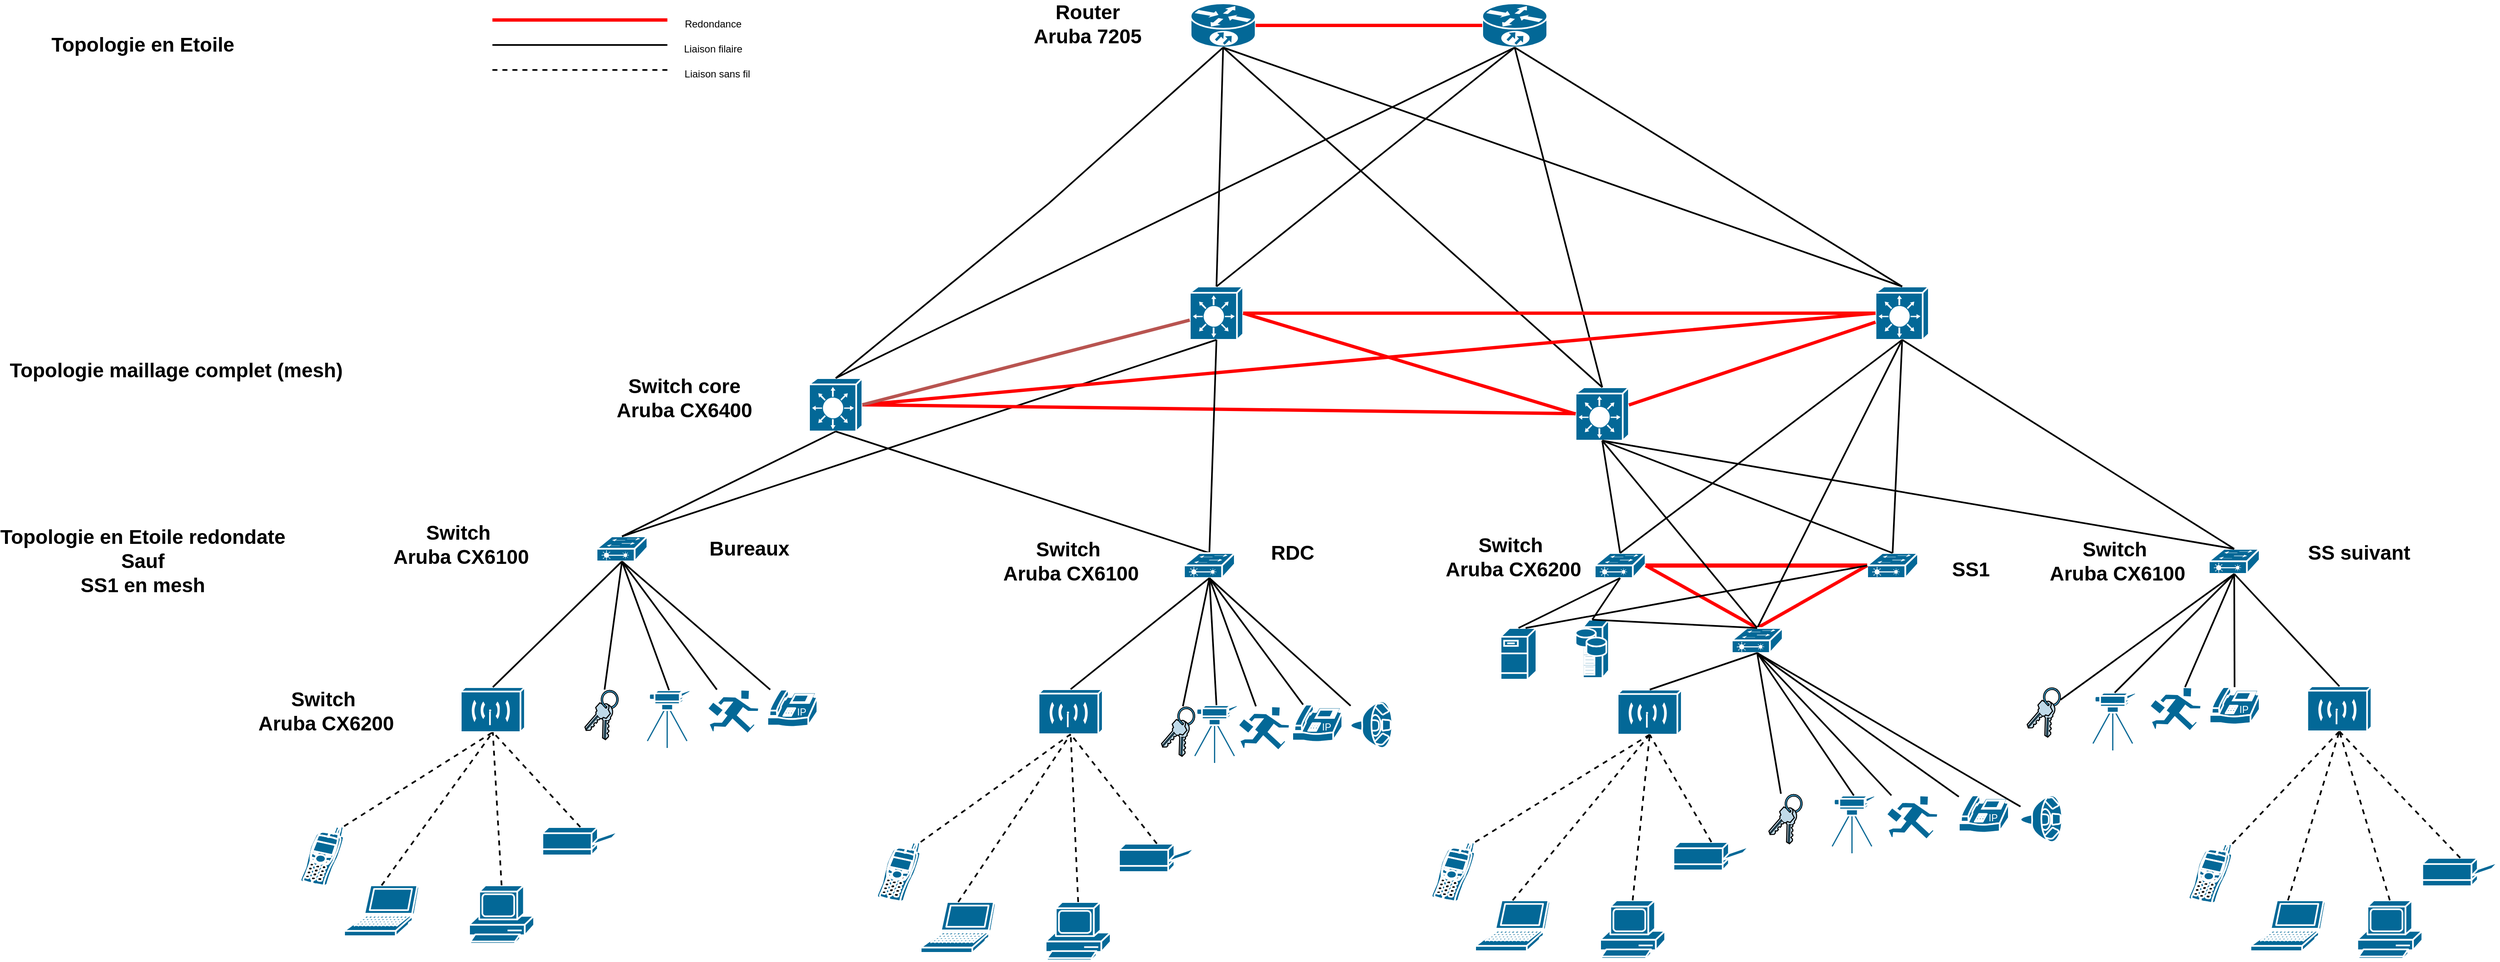 <mxfile version="24.8.4">
  <diagram id="6a731a19-8d31-9384-78a2-239565b7b9f0" name="Page-1">
    <mxGraphModel dx="4522" dy="2749" grid="1" gridSize="10" guides="1" tooltips="1" connect="1" arrows="1" fold="1" page="1" pageScale="1" pageWidth="827" pageHeight="1169" background="none" math="0" shadow="0">
      <root>
        <mxCell id="0" />
        <mxCell id="1" parent="0" />
        <mxCell id="pil24o_KCS0P44eXvA0W-2595" value="" style="shape=mxgraph.cisco.routers.10700;sketch=0;html=1;pointerEvents=1;dashed=0;fillColor=#036897;strokeColor=#ffffff;strokeWidth=2;verticalLabelPosition=bottom;verticalAlign=top;align=center;outlineConnect=0;" parent="1" vertex="1">
          <mxGeometry x="528" y="-80" width="78" height="53" as="geometry" />
        </mxCell>
        <mxCell id="pil24o_KCS0P44eXvA0W-2596" value="" style="shape=mxgraph.cisco.switches.layer_3_switch;sketch=0;html=1;pointerEvents=1;dashed=0;fillColor=#036897;strokeColor=#ffffff;strokeWidth=2;verticalLabelPosition=bottom;verticalAlign=top;align=center;outlineConnect=0;" parent="1" vertex="1">
          <mxGeometry x="70" y="370" width="64" height="64" as="geometry" />
        </mxCell>
        <mxCell id="pil24o_KCS0P44eXvA0W-2597" value="" style="shape=mxgraph.cisco.switches.layer_3_switch;sketch=0;html=1;pointerEvents=1;dashed=0;fillColor=#036897;strokeColor=#ffffff;strokeWidth=2;verticalLabelPosition=bottom;verticalAlign=top;align=center;outlineConnect=0;" parent="1" vertex="1">
          <mxGeometry x="527" y="260" width="64" height="64" as="geometry" />
        </mxCell>
        <mxCell id="pil24o_KCS0P44eXvA0W-2598" value="" style="shape=mxgraph.cisco.switches.layer_3_switch;sketch=0;html=1;pointerEvents=1;dashed=0;fillColor=#036897;strokeColor=#ffffff;strokeWidth=2;verticalLabelPosition=bottom;verticalAlign=top;align=center;outlineConnect=0;" parent="1" vertex="1">
          <mxGeometry x="990" y="381" width="64" height="64" as="geometry" />
        </mxCell>
        <mxCell id="pil24o_KCS0P44eXvA0W-2599" value="" style="shape=mxgraph.cisco.switches.layer_3_switch;sketch=0;html=1;pointerEvents=1;dashed=0;fillColor=#036897;strokeColor=#ffffff;strokeWidth=2;verticalLabelPosition=bottom;verticalAlign=top;align=center;outlineConnect=0;" parent="1" vertex="1">
          <mxGeometry x="1350" y="260" width="64" height="64" as="geometry" />
        </mxCell>
        <mxCell id="pil24o_KCS0P44eXvA0W-2601" value="" style="shape=mxgraph.cisco.routers.10700;sketch=0;html=1;pointerEvents=1;dashed=0;fillColor=#036897;strokeColor=#ffffff;strokeWidth=2;verticalLabelPosition=bottom;verticalAlign=top;align=center;outlineConnect=0;" parent="1" vertex="1">
          <mxGeometry x="878" y="-80" width="78" height="53" as="geometry" />
        </mxCell>
        <mxCell id="pil24o_KCS0P44eXvA0W-2602" value="" style="endArrow=none;html=1;rounded=0;entryX=0;entryY=0.5;entryDx=0;entryDy=0;entryPerimeter=0;exitX=1;exitY=0.5;exitDx=0;exitDy=0;exitPerimeter=0;strokeColor=#ff0000;strokeWidth=4;" parent="1" source="pil24o_KCS0P44eXvA0W-2595" target="pil24o_KCS0P44eXvA0W-2601" edge="1">
          <mxGeometry width="50" height="50" relative="1" as="geometry">
            <mxPoint x="738" y="640" as="sourcePoint" />
            <mxPoint x="788" y="590" as="targetPoint" />
            <Array as="points" />
          </mxGeometry>
        </mxCell>
        <mxCell id="pil24o_KCS0P44eXvA0W-2621" value="" style="shape=mxgraph.cisco.switches.layer_2_remote_switch;sketch=0;html=1;pointerEvents=1;dashed=0;fillColor=#036897;strokeColor=#ffffff;strokeWidth=2;verticalLabelPosition=bottom;verticalAlign=top;align=center;outlineConnect=0;" parent="1" vertex="1">
          <mxGeometry x="-185" y="560" width="61" height="30" as="geometry" />
        </mxCell>
        <mxCell id="pil24o_KCS0P44eXvA0W-2626" value="" style="shape=mxgraph.cisco.wireless.wireless_transport;sketch=0;html=1;pointerEvents=1;dashed=0;fillColor=#036897;strokeColor=#ffffff;strokeWidth=2;verticalLabelPosition=bottom;verticalAlign=top;align=center;outlineConnect=0;" parent="1" vertex="1">
          <mxGeometry x="-348" y="741" width="77" height="54" as="geometry" />
        </mxCell>
        <mxCell id="pil24o_KCS0P44eXvA0W-2628" value="" style="shape=mxgraph.cisco.computers_and_peripherals.printer;sketch=0;html=1;pointerEvents=1;dashed=0;fillColor=#036897;strokeColor=#ffffff;strokeWidth=2;verticalLabelPosition=bottom;verticalAlign=top;align=center;outlineConnect=0;" parent="1" vertex="1">
          <mxGeometry x="-250" y="909" width="91" height="34" as="geometry" />
        </mxCell>
        <mxCell id="pil24o_KCS0P44eXvA0W-2629" value="" style="shape=mxgraph.cisco.computers_and_peripherals.pc;sketch=0;html=1;pointerEvents=1;dashed=0;fillColor=#036897;strokeColor=#ffffff;strokeWidth=2;verticalLabelPosition=bottom;verticalAlign=top;align=center;outlineConnect=0;" parent="1" vertex="1">
          <mxGeometry x="-338" y="979" width="78" height="70" as="geometry" />
        </mxCell>
        <mxCell id="pil24o_KCS0P44eXvA0W-2630" value="" style="shape=mxgraph.cisco.computers_and_peripherals.laptop;sketch=0;html=1;pointerEvents=1;dashed=0;fillColor=#036897;strokeColor=#ffffff;strokeWidth=2;verticalLabelPosition=bottom;verticalAlign=top;align=center;outlineConnect=0;" parent="1" vertex="1">
          <mxGeometry x="-488" y="979" width="90" height="61" as="geometry" />
        </mxCell>
        <mxCell id="pil24o_KCS0P44eXvA0W-2631" value="" style="shape=mxgraph.cisco.computers_and_peripherals.video_camera;sketch=0;html=1;pointerEvents=1;dashed=0;fillColor=#036897;strokeColor=#ffffff;strokeWidth=2;verticalLabelPosition=bottom;verticalAlign=top;align=center;outlineConnect=0;" parent="1" vertex="1">
          <mxGeometry x="-124" y="744" width="52" height="70" as="geometry" />
        </mxCell>
        <mxCell id="pil24o_KCS0P44eXvA0W-2648" value="" style="endArrow=none;html=1;rounded=0;entryX=0.5;entryY=1;entryDx=0;entryDy=0;entryPerimeter=0;exitX=0.5;exitY=0;exitDx=0;exitDy=0;exitPerimeter=0;strokeWidth=2;" parent="1" source="pil24o_KCS0P44eXvA0W-2596" target="pil24o_KCS0P44eXvA0W-2595" edge="1">
          <mxGeometry width="50" height="50" relative="1" as="geometry">
            <mxPoint x="110" y="370.0" as="sourcePoint" />
            <mxPoint x="618" y="200" as="targetPoint" />
            <Array as="points">
              <mxPoint x="358" y="160" />
            </Array>
          </mxGeometry>
        </mxCell>
        <mxCell id="pil24o_KCS0P44eXvA0W-2649" value="" style="endArrow=none;html=1;rounded=0;entryX=0.5;entryY=1;entryDx=0;entryDy=0;entryPerimeter=0;exitX=0.5;exitY=0;exitDx=0;exitDy=0;exitPerimeter=0;strokeWidth=2;" parent="1" source="pil24o_KCS0P44eXvA0W-2596" target="pil24o_KCS0P44eXvA0W-2601" edge="1">
          <mxGeometry width="50" height="50" relative="1" as="geometry">
            <mxPoint x="110" y="370.0" as="sourcePoint" />
            <mxPoint x="577" y="-17" as="targetPoint" />
            <Array as="points" />
          </mxGeometry>
        </mxCell>
        <mxCell id="pil24o_KCS0P44eXvA0W-2650" value="" style="endArrow=none;html=1;rounded=0;exitX=0.5;exitY=0;exitDx=0;exitDy=0;exitPerimeter=0;entryX=0.5;entryY=1;entryDx=0;entryDy=0;entryPerimeter=0;strokeWidth=2;" parent="1" source="pil24o_KCS0P44eXvA0W-2597" target="pil24o_KCS0P44eXvA0W-2601" edge="1">
          <mxGeometry width="50" height="50" relative="1" as="geometry">
            <mxPoint x="116" y="380" as="sourcePoint" />
            <mxPoint x="918" y="-30" as="targetPoint" />
            <Array as="points" />
          </mxGeometry>
        </mxCell>
        <mxCell id="pil24o_KCS0P44eXvA0W-2651" value="" style="endArrow=none;html=1;rounded=0;exitX=0.5;exitY=0;exitDx=0;exitDy=0;exitPerimeter=0;entryX=0.5;entryY=1;entryDx=0;entryDy=0;entryPerimeter=0;strokeWidth=2;" parent="1" source="pil24o_KCS0P44eXvA0W-2599" target="pil24o_KCS0P44eXvA0W-2601" edge="1">
          <mxGeometry width="50" height="50" relative="1" as="geometry">
            <mxPoint x="552" y="380" as="sourcePoint" />
            <mxPoint x="939" y="-17" as="targetPoint" />
            <Array as="points" />
          </mxGeometry>
        </mxCell>
        <mxCell id="pil24o_KCS0P44eXvA0W-2652" value="" style="endArrow=none;html=1;rounded=0;exitX=0.5;exitY=0;exitDx=0;exitDy=0;exitPerimeter=0;entryX=0.5;entryY=1;entryDx=0;entryDy=0;entryPerimeter=0;strokeWidth=2;" parent="1" source="pil24o_KCS0P44eXvA0W-2598" target="pil24o_KCS0P44eXvA0W-2601" edge="1">
          <mxGeometry width="50" height="50" relative="1" as="geometry">
            <mxPoint x="550" y="390" as="sourcePoint" />
            <mxPoint x="918" y="-20" as="targetPoint" />
            <Array as="points" />
          </mxGeometry>
        </mxCell>
        <mxCell id="pil24o_KCS0P44eXvA0W-2653" value="" style="endArrow=none;html=1;rounded=0;exitX=0.5;exitY=0;exitDx=0;exitDy=0;exitPerimeter=0;entryX=0.5;entryY=1;entryDx=0;entryDy=0;entryPerimeter=0;strokeWidth=2;" parent="1" source="pil24o_KCS0P44eXvA0W-2598" target="pil24o_KCS0P44eXvA0W-2595" edge="1">
          <mxGeometry width="50" height="50" relative="1" as="geometry">
            <mxPoint x="960" y="380" as="sourcePoint" />
            <mxPoint x="568" y="-20" as="targetPoint" />
            <Array as="points" />
          </mxGeometry>
        </mxCell>
        <mxCell id="pil24o_KCS0P44eXvA0W-2654" value="" style="endArrow=none;html=1;rounded=0;exitX=0.5;exitY=0;exitDx=0;exitDy=0;exitPerimeter=0;entryX=0.5;entryY=1;entryDx=0;entryDy=0;entryPerimeter=0;strokeWidth=2;" parent="1" source="pil24o_KCS0P44eXvA0W-2597" target="pil24o_KCS0P44eXvA0W-2595" edge="1">
          <mxGeometry width="50" height="50" relative="1" as="geometry">
            <mxPoint x="970" y="390" as="sourcePoint" />
            <mxPoint x="937" y="-7" as="targetPoint" />
            <Array as="points" />
          </mxGeometry>
        </mxCell>
        <mxCell id="pil24o_KCS0P44eXvA0W-2655" value="" style="endArrow=none;html=1;rounded=0;exitX=0.5;exitY=0;exitDx=0;exitDy=0;exitPerimeter=0;entryX=0.5;entryY=1;entryDx=0;entryDy=0;entryPerimeter=0;strokeWidth=2;" parent="1" source="pil24o_KCS0P44eXvA0W-2599" target="pil24o_KCS0P44eXvA0W-2595" edge="1">
          <mxGeometry width="50" height="50" relative="1" as="geometry">
            <mxPoint x="992" y="400" as="sourcePoint" />
            <mxPoint x="959" y="3" as="targetPoint" />
            <Array as="points" />
          </mxGeometry>
        </mxCell>
        <mxCell id="pil24o_KCS0P44eXvA0W-2658" value="" style="endArrow=none;html=1;rounded=0;entryX=0.5;entryY=1;entryDx=0;entryDy=0;entryPerimeter=0;exitX=0.5;exitY=0;exitDx=0;exitDy=0;exitPerimeter=0;strokeWidth=2;" parent="1" source="pil24o_KCS0P44eXvA0W-2621" target="pil24o_KCS0P44eXvA0W-2596" edge="1">
          <mxGeometry width="50" height="50" relative="1" as="geometry">
            <mxPoint x="140" y="890" as="sourcePoint" />
            <mxPoint x="190" y="840" as="targetPoint" />
          </mxGeometry>
        </mxCell>
        <mxCell id="pil24o_KCS0P44eXvA0W-2659" value="" style="endArrow=none;html=1;rounded=0;entryX=0.5;entryY=1;entryDx=0;entryDy=0;entryPerimeter=0;exitX=0.5;exitY=0;exitDx=0;exitDy=0;exitPerimeter=0;strokeWidth=2;" parent="1" source="pil24o_KCS0P44eXvA0W-2621" target="pil24o_KCS0P44eXvA0W-2597" edge="1">
          <mxGeometry width="50" height="50" relative="1" as="geometry">
            <mxPoint x="-559" y="610" as="sourcePoint" />
            <mxPoint x="132" y="444" as="targetPoint" />
          </mxGeometry>
        </mxCell>
        <mxCell id="pil24o_KCS0P44eXvA0W-2661" value="" style="endArrow=none;html=1;rounded=0;exitX=0.5;exitY=0;exitDx=0;exitDy=0;exitPerimeter=0;entryX=0.5;entryY=1;entryDx=0;entryDy=0;entryPerimeter=0;strokeWidth=2;" parent="1" source="pil24o_KCS0P44eXvA0W-2626" target="pil24o_KCS0P44eXvA0W-2621" edge="1">
          <mxGeometry width="50" height="50" relative="1" as="geometry">
            <mxPoint x="448" y="820" as="sourcePoint" />
            <mxPoint x="498" y="770" as="targetPoint" />
          </mxGeometry>
        </mxCell>
        <mxCell id="pil24o_KCS0P44eXvA0W-2662" value="" style="endArrow=none;html=1;rounded=0;entryX=0.5;entryY=1;entryDx=0;entryDy=0;entryPerimeter=0;exitX=1;exitY=0;exitDx=0;exitDy=0;exitPerimeter=0;dashed=1;strokeWidth=2;" parent="1" source="pil24o_KCS0P44eXvA0W-2664" target="pil24o_KCS0P44eXvA0W-2626" edge="1">
          <mxGeometry width="50" height="50" relative="1" as="geometry">
            <mxPoint x="-536" y="1044.306" as="sourcePoint" />
            <mxPoint x="662" y="720" as="targetPoint" />
          </mxGeometry>
        </mxCell>
        <mxCell id="pil24o_KCS0P44eXvA0W-2663" value="" style="endArrow=none;html=1;rounded=0;entryX=0.5;entryY=1;entryDx=0;entryDy=0;entryPerimeter=0;exitX=0.5;exitY=0;exitDx=0;exitDy=0;exitPerimeter=0;dashed=1;strokeWidth=2;" parent="1" source="pil24o_KCS0P44eXvA0W-2630" target="pil24o_KCS0P44eXvA0W-2626" edge="1">
          <mxGeometry width="50" height="50" relative="1" as="geometry">
            <mxPoint x="-358" y="1010" as="sourcePoint" />
            <mxPoint x="-308" y="960" as="targetPoint" />
          </mxGeometry>
        </mxCell>
        <mxCell id="pil24o_KCS0P44eXvA0W-2664" value="" style="shape=mxgraph.cisco.modems_and_phones.cell_phone;sketch=0;html=1;pointerEvents=1;dashed=0;fillColor=#036897;strokeColor=#ffffff;strokeWidth=2;verticalLabelPosition=bottom;verticalAlign=top;align=center;outlineConnect=0;" parent="1" vertex="1">
          <mxGeometry x="-542" y="908" width="54" height="72" as="geometry" />
        </mxCell>
        <mxCell id="pil24o_KCS0P44eXvA0W-2665" value="" style="endArrow=none;html=1;rounded=0;entryX=0.5;entryY=1;entryDx=0;entryDy=0;entryPerimeter=0;exitX=0.5;exitY=0;exitDx=0;exitDy=0;exitPerimeter=0;dashed=1;strokeWidth=2;" parent="1" source="pil24o_KCS0P44eXvA0W-2629" target="pil24o_KCS0P44eXvA0W-2626" edge="1">
          <mxGeometry width="50" height="50" relative="1" as="geometry">
            <mxPoint x="-433" y="989" as="sourcePoint" />
            <mxPoint x="-299" y="814" as="targetPoint" />
          </mxGeometry>
        </mxCell>
        <mxCell id="pil24o_KCS0P44eXvA0W-2666" value="" style="endArrow=none;html=1;rounded=0;exitX=0.5;exitY=0;exitDx=0;exitDy=0;exitPerimeter=0;entryX=0.5;entryY=1;entryDx=0;entryDy=0;entryPerimeter=0;dashed=1;strokeWidth=2;" parent="1" source="pil24o_KCS0P44eXvA0W-2628" target="pil24o_KCS0P44eXvA0W-2626" edge="1">
          <mxGeometry width="50" height="50" relative="1" as="geometry">
            <mxPoint x="-423" y="999" as="sourcePoint" />
            <mxPoint x="-308" y="810" as="targetPoint" />
          </mxGeometry>
        </mxCell>
        <mxCell id="pil24o_KCS0P44eXvA0W-2667" value="" style="endArrow=none;html=1;rounded=0;exitX=0.5;exitY=0.01;exitDx=0;exitDy=0;exitPerimeter=0;entryX=0.5;entryY=1;entryDx=0;entryDy=0;entryPerimeter=0;strokeWidth=2;" parent="1" source="pil24o_KCS0P44eXvA0W-2631" target="pil24o_KCS0P44eXvA0W-2621" edge="1">
          <mxGeometry width="50" height="50" relative="1" as="geometry">
            <mxPoint x="-299" y="760" as="sourcePoint" />
            <mxPoint x="-162" y="590" as="targetPoint" />
          </mxGeometry>
        </mxCell>
        <mxCell id="pil24o_KCS0P44eXvA0W-2668" value="" style="shape=mxgraph.cisco.misc.keys;sketch=0;html=1;pointerEvents=1;dashed=0;fillColor=#036897;strokeColor=#ffffff;strokeWidth=2;verticalLabelPosition=bottom;verticalAlign=top;align=center;outlineConnect=0;" parent="1" vertex="1">
          <mxGeometry x="-200" y="744" width="41" height="60" as="geometry" />
        </mxCell>
        <mxCell id="pil24o_KCS0P44eXvA0W-2669" value="" style="shape=mxgraph.cisco.misc.telecommuter_icon;sketch=0;html=1;pointerEvents=1;dashed=0;fillColor=#036897;strokeColor=#ffffff;strokeWidth=2;verticalLabelPosition=bottom;verticalAlign=top;align=center;outlineConnect=0;" parent="1" vertex="1">
          <mxGeometry x="-52" y="744" width="62" height="53" as="geometry" />
        </mxCell>
        <mxCell id="pil24o_KCS0P44eXvA0W-2670" value="" style="endArrow=none;html=1;rounded=0;entryX=0.5;entryY=1;entryDx=0;entryDy=0;entryPerimeter=0;strokeWidth=2;" parent="1" source="pil24o_KCS0P44eXvA0W-2668" target="pil24o_KCS0P44eXvA0W-2621" edge="1">
          <mxGeometry width="50" height="50" relative="1" as="geometry">
            <mxPoint x="-299" y="760" as="sourcePoint" />
            <mxPoint x="-152" y="590" as="targetPoint" />
          </mxGeometry>
        </mxCell>
        <mxCell id="pil24o_KCS0P44eXvA0W-2671" value="" style="endArrow=none;html=1;rounded=0;exitX=0.5;exitY=1;exitDx=0;exitDy=0;exitPerimeter=0;strokeWidth=2;" parent="1" source="pil24o_KCS0P44eXvA0W-2621" target="pil24o_KCS0P44eXvA0W-2669" edge="1">
          <mxGeometry width="50" height="50" relative="1" as="geometry">
            <mxPoint x="-289" y="770" as="sourcePoint" />
            <mxPoint x="38" y="730" as="targetPoint" />
          </mxGeometry>
        </mxCell>
        <mxCell id="pil24o_KCS0P44eXvA0W-2672" value="" style="endArrow=none;html=1;rounded=0;entryX=0;entryY=0.5;entryDx=0;entryDy=0;entryPerimeter=0;exitX=1;exitY=0.5;exitDx=0;exitDy=0;exitPerimeter=0;strokeColor=#ff0000;strokeWidth=4;" parent="1" source="pil24o_KCS0P44eXvA0W-2596" target="pil24o_KCS0P44eXvA0W-2599" edge="1">
          <mxGeometry width="50" height="50" relative="1" as="geometry">
            <mxPoint x="-192" y="700" as="sourcePoint" />
            <mxPoint x="544" y="354" as="targetPoint" />
          </mxGeometry>
        </mxCell>
        <mxCell id="pil24o_KCS0P44eXvA0W-2673" value="" style="endArrow=none;html=1;rounded=0;exitX=1;exitY=0.5;exitDx=0;exitDy=0;exitPerimeter=0;strokeColor=#ff0000;strokeWidth=4;" parent="1" source="pil24o_KCS0P44eXvA0W-2596" target="pil24o_KCS0P44eXvA0W-2598" edge="1">
          <mxGeometry width="50" height="50" relative="1" as="geometry">
            <mxPoint x="-182" y="710" as="sourcePoint" />
            <mxPoint x="554" y="364" as="targetPoint" />
          </mxGeometry>
        </mxCell>
        <mxCell id="pil24o_KCS0P44eXvA0W-2674" value="" style="endArrow=none;html=1;rounded=0;exitX=1;exitY=0.5;exitDx=0;exitDy=0;exitPerimeter=0;fillColor=#f8cecc;strokeColor=#b85450;strokeWidth=4;" parent="1" source="pil24o_KCS0P44eXvA0W-2596" target="pil24o_KCS0P44eXvA0W-2597" edge="1">
          <mxGeometry width="50" height="50" relative="1" as="geometry">
            <mxPoint x="-172" y="720" as="sourcePoint" />
            <mxPoint x="564" y="374" as="targetPoint" />
          </mxGeometry>
        </mxCell>
        <mxCell id="pil24o_KCS0P44eXvA0W-2675" value="" style="endArrow=none;html=1;rounded=0;entryX=1;entryY=0.5;entryDx=0;entryDy=0;entryPerimeter=0;fillColor=#f8cecc;strokeColor=#ff0800;strokeWidth=4;" parent="1" source="pil24o_KCS0P44eXvA0W-2599" target="pil24o_KCS0P44eXvA0W-2597" edge="1">
          <mxGeometry width="50" height="50" relative="1" as="geometry">
            <mxPoint x="-162" y="730" as="sourcePoint" />
            <mxPoint x="574" y="384" as="targetPoint" />
          </mxGeometry>
        </mxCell>
        <mxCell id="pil24o_KCS0P44eXvA0W-2676" value="" style="endArrow=none;html=1;rounded=0;strokeColor=#ff0000;strokeWidth=4;" parent="1" source="pil24o_KCS0P44eXvA0W-2599" target="pil24o_KCS0P44eXvA0W-2598" edge="1">
          <mxGeometry width="50" height="50" relative="1" as="geometry">
            <mxPoint x="-152" y="740" as="sourcePoint" />
            <mxPoint x="584" y="394" as="targetPoint" />
          </mxGeometry>
        </mxCell>
        <mxCell id="pil24o_KCS0P44eXvA0W-2677" value="" style="endArrow=none;html=1;rounded=0;entryX=1;entryY=0.5;entryDx=0;entryDy=0;entryPerimeter=0;exitX=0;exitY=0.5;exitDx=0;exitDy=0;exitPerimeter=0;strokeColor=#ff0000;strokeWidth=4;" parent="1" source="pil24o_KCS0P44eXvA0W-2598" target="pil24o_KCS0P44eXvA0W-2597" edge="1">
          <mxGeometry width="50" height="50" relative="1" as="geometry">
            <mxPoint x="-142" y="750" as="sourcePoint" />
            <mxPoint x="594" y="404" as="targetPoint" />
          </mxGeometry>
        </mxCell>
        <mxCell id="pil24o_KCS0P44eXvA0W-2696" value="" style="endArrow=none;html=1;rounded=0;exitX=0.5;exitY=0;exitDx=0;exitDy=0;exitPerimeter=0;entryX=0.5;entryY=1;entryDx=0;entryDy=0;entryPerimeter=0;strokeWidth=2;" parent="1" source="pil24o_KCS0P44eXvA0W-2726" target="pil24o_KCS0P44eXvA0W-2596" edge="1">
          <mxGeometry width="50" height="50" relative="1" as="geometry">
            <mxPoint x="507.5" y="560.0" as="sourcePoint" />
            <mxPoint x="698" y="700" as="targetPoint" />
          </mxGeometry>
        </mxCell>
        <mxCell id="pil24o_KCS0P44eXvA0W-2697" value="" style="endArrow=none;html=1;rounded=0;exitX=0.5;exitY=0;exitDx=0;exitDy=0;exitPerimeter=0;entryX=0.5;entryY=1;entryDx=0;entryDy=0;entryPerimeter=0;strokeWidth=2;" parent="1" source="pil24o_KCS0P44eXvA0W-2726" target="pil24o_KCS0P44eXvA0W-2597" edge="1">
          <mxGeometry width="50" height="50" relative="1" as="geometry">
            <mxPoint x="507.5" y="560.0" as="sourcePoint" />
            <mxPoint x="708" y="710" as="targetPoint" />
          </mxGeometry>
        </mxCell>
        <mxCell id="pil24o_KCS0P44eXvA0W-2699" value="" style="endArrow=none;html=1;rounded=0;exitX=1;exitY=0.5;exitDx=0;exitDy=0;exitPerimeter=0;strokeColor=#ff0000;strokeWidth=4;" parent="1" edge="1">
          <mxGeometry width="50" height="50" relative="1" as="geometry">
            <mxPoint x="-310" y="-60" as="sourcePoint" />
            <mxPoint x="-100" y="-60" as="targetPoint" />
          </mxGeometry>
        </mxCell>
        <mxCell id="pil24o_KCS0P44eXvA0W-2700" value="" style="endArrow=none;html=1;rounded=0;strokeWidth=2;" parent="1" edge="1">
          <mxGeometry width="50" height="50" relative="1" as="geometry">
            <mxPoint x="-310" y="-30" as="sourcePoint" />
            <mxPoint x="-140" y="-30" as="targetPoint" />
            <Array as="points">
              <mxPoint x="-140" y="-30" />
              <mxPoint x="-100" y="-30" />
            </Array>
          </mxGeometry>
        </mxCell>
        <mxCell id="pil24o_KCS0P44eXvA0W-2701" value="" style="endArrow=none;html=1;rounded=0;dashed=1;strokeWidth=2;" parent="1" edge="1">
          <mxGeometry width="50" height="50" relative="1" as="geometry">
            <mxPoint x="-310" as="sourcePoint" />
            <mxPoint x="-100" as="targetPoint" />
          </mxGeometry>
        </mxCell>
        <mxCell id="pil24o_KCS0P44eXvA0W-2719" value="Redondance" style="text;html=1;align=center;verticalAlign=middle;whiteSpace=wrap;rounded=0;" parent="1" vertex="1">
          <mxGeometry x="-80" y="-70" width="70" height="30" as="geometry" />
        </mxCell>
        <mxCell id="pil24o_KCS0P44eXvA0W-2720" value="Liaison filaire" style="text;html=1;align=center;verticalAlign=middle;whiteSpace=wrap;rounded=0;" parent="1" vertex="1">
          <mxGeometry x="-90" y="-40" width="90" height="30" as="geometry" />
        </mxCell>
        <mxCell id="pil24o_KCS0P44eXvA0W-2721" value="Liaison sans fil" style="text;html=1;align=center;verticalAlign=middle;whiteSpace=wrap;rounded=0;" parent="1" vertex="1">
          <mxGeometry x="-90" y="-10" width="100" height="30" as="geometry" />
        </mxCell>
        <mxCell id="pil24o_KCS0P44eXvA0W-2723" value="" style="shape=mxgraph.cisco.modems_and_phones.ip_phone;sketch=0;html=1;pointerEvents=1;dashed=0;fillColor=#036897;strokeColor=#ffffff;strokeWidth=2;verticalLabelPosition=bottom;verticalAlign=top;align=center;outlineConnect=0;" parent="1" vertex="1">
          <mxGeometry x="20" y="744" width="60" height="46" as="geometry" />
        </mxCell>
        <mxCell id="pil24o_KCS0P44eXvA0W-2724" value="" style="endArrow=none;html=1;rounded=0;entryX=0.5;entryY=1;entryDx=0;entryDy=0;entryPerimeter=0;strokeWidth=2;" parent="1" source="pil24o_KCS0P44eXvA0W-2723" target="pil24o_KCS0P44eXvA0W-2621" edge="1">
          <mxGeometry width="50" height="50" relative="1" as="geometry">
            <mxPoint x="-165" y="754" as="sourcePoint" />
            <mxPoint x="-144" y="600" as="targetPoint" />
          </mxGeometry>
        </mxCell>
        <mxCell id="pil24o_KCS0P44eXvA0W-2726" value="" style="shape=mxgraph.cisco.switches.layer_2_remote_switch;sketch=0;html=1;pointerEvents=1;dashed=0;fillColor=#036897;strokeColor=#ffffff;strokeWidth=2;verticalLabelPosition=bottom;verticalAlign=top;align=center;outlineConnect=0;" parent="1" vertex="1">
          <mxGeometry x="520" y="580" width="61" height="30" as="geometry" />
        </mxCell>
        <mxCell id="pil24o_KCS0P44eXvA0W-2727" value="" style="shape=mxgraph.cisco.wireless.wireless_transport;sketch=0;html=1;pointerEvents=1;dashed=0;fillColor=#036897;strokeColor=#ffffff;strokeWidth=2;verticalLabelPosition=bottom;verticalAlign=top;align=center;outlineConnect=0;" parent="1" vertex="1">
          <mxGeometry x="345.5" y="743.5" width="77" height="54" as="geometry" />
        </mxCell>
        <mxCell id="pil24o_KCS0P44eXvA0W-2728" value="" style="shape=mxgraph.cisco.computers_and_peripherals.printer;sketch=0;html=1;pointerEvents=1;dashed=0;fillColor=#036897;strokeColor=#ffffff;strokeWidth=2;verticalLabelPosition=bottom;verticalAlign=top;align=center;outlineConnect=0;" parent="1" vertex="1">
          <mxGeometry x="442" y="929" width="91" height="34" as="geometry" />
        </mxCell>
        <mxCell id="pil24o_KCS0P44eXvA0W-2729" value="" style="shape=mxgraph.cisco.computers_and_peripherals.pc;sketch=0;html=1;pointerEvents=1;dashed=0;fillColor=#036897;strokeColor=#ffffff;strokeWidth=2;verticalLabelPosition=bottom;verticalAlign=top;align=center;outlineConnect=0;" parent="1" vertex="1">
          <mxGeometry x="354" y="999" width="78" height="70" as="geometry" />
        </mxCell>
        <mxCell id="pil24o_KCS0P44eXvA0W-2730" value="" style="shape=mxgraph.cisco.computers_and_peripherals.laptop;sketch=0;html=1;pointerEvents=1;dashed=0;fillColor=#036897;strokeColor=#ffffff;strokeWidth=2;verticalLabelPosition=bottom;verticalAlign=top;align=center;outlineConnect=0;" parent="1" vertex="1">
          <mxGeometry x="204" y="999" width="90" height="61" as="geometry" />
        </mxCell>
        <mxCell id="pil24o_KCS0P44eXvA0W-2731" value="" style="shape=mxgraph.cisco.computers_and_peripherals.video_camera;sketch=0;html=1;pointerEvents=1;dashed=0;fillColor=#036897;strokeColor=#ffffff;strokeWidth=2;verticalLabelPosition=bottom;verticalAlign=top;align=center;outlineConnect=0;" parent="1" vertex="1">
          <mxGeometry x="533" y="762" width="52" height="70" as="geometry" />
        </mxCell>
        <mxCell id="pil24o_KCS0P44eXvA0W-2732" value="" style="endArrow=none;html=1;rounded=0;exitX=0.5;exitY=0;exitDx=0;exitDy=0;exitPerimeter=0;entryX=0.5;entryY=1;entryDx=0;entryDy=0;entryPerimeter=0;strokeWidth=2;" parent="1" source="pil24o_KCS0P44eXvA0W-2727" target="pil24o_KCS0P44eXvA0W-2726" edge="1">
          <mxGeometry width="50" height="50" relative="1" as="geometry">
            <mxPoint x="1140" y="840" as="sourcePoint" />
            <mxPoint x="1190" y="790" as="targetPoint" />
          </mxGeometry>
        </mxCell>
        <mxCell id="pil24o_KCS0P44eXvA0W-2733" value="" style="endArrow=none;html=1;rounded=0;entryX=0.5;entryY=1;entryDx=0;entryDy=0;entryPerimeter=0;exitX=1;exitY=0;exitDx=0;exitDy=0;exitPerimeter=0;dashed=1;strokeWidth=2;" parent="1" source="pil24o_KCS0P44eXvA0W-2735" target="pil24o_KCS0P44eXvA0W-2727" edge="1">
          <mxGeometry width="50" height="50" relative="1" as="geometry">
            <mxPoint x="156" y="1064.306" as="sourcePoint" />
            <mxPoint x="1354" y="740" as="targetPoint" />
          </mxGeometry>
        </mxCell>
        <mxCell id="pil24o_KCS0P44eXvA0W-2734" value="" style="endArrow=none;html=1;rounded=0;entryX=0.5;entryY=1;entryDx=0;entryDy=0;entryPerimeter=0;exitX=0.5;exitY=0;exitDx=0;exitDy=0;exitPerimeter=0;dashed=1;strokeWidth=2;" parent="1" source="pil24o_KCS0P44eXvA0W-2730" target="pil24o_KCS0P44eXvA0W-2727" edge="1">
          <mxGeometry width="50" height="50" relative="1" as="geometry">
            <mxPoint x="334" y="1030" as="sourcePoint" />
            <mxPoint x="384" y="980" as="targetPoint" />
          </mxGeometry>
        </mxCell>
        <mxCell id="pil24o_KCS0P44eXvA0W-2735" value="" style="shape=mxgraph.cisco.modems_and_phones.cell_phone;sketch=0;html=1;pointerEvents=1;dashed=0;fillColor=#036897;strokeColor=#ffffff;strokeWidth=2;verticalLabelPosition=bottom;verticalAlign=top;align=center;outlineConnect=0;" parent="1" vertex="1">
          <mxGeometry x="150" y="927" width="54" height="72" as="geometry" />
        </mxCell>
        <mxCell id="pil24o_KCS0P44eXvA0W-2736" value="" style="endArrow=none;html=1;rounded=0;entryX=0.5;entryY=1;entryDx=0;entryDy=0;entryPerimeter=0;exitX=0.5;exitY=0;exitDx=0;exitDy=0;exitPerimeter=0;dashed=1;strokeWidth=2;" parent="1" source="pil24o_KCS0P44eXvA0W-2729" target="pil24o_KCS0P44eXvA0W-2727" edge="1">
          <mxGeometry width="50" height="50" relative="1" as="geometry">
            <mxPoint x="259" y="1009" as="sourcePoint" />
            <mxPoint x="393" y="834" as="targetPoint" />
          </mxGeometry>
        </mxCell>
        <mxCell id="pil24o_KCS0P44eXvA0W-2737" value="" style="endArrow=none;html=1;rounded=0;exitX=0.5;exitY=0;exitDx=0;exitDy=0;exitPerimeter=0;entryX=0.5;entryY=1;entryDx=0;entryDy=0;entryPerimeter=0;dashed=1;strokeWidth=2;" parent="1" source="pil24o_KCS0P44eXvA0W-2728" target="pil24o_KCS0P44eXvA0W-2727" edge="1">
          <mxGeometry width="50" height="50" relative="1" as="geometry">
            <mxPoint x="269" y="1019" as="sourcePoint" />
            <mxPoint x="384" y="830" as="targetPoint" />
          </mxGeometry>
        </mxCell>
        <mxCell id="pil24o_KCS0P44eXvA0W-2738" value="" style="endArrow=none;html=1;rounded=0;exitX=0.5;exitY=0.01;exitDx=0;exitDy=0;exitPerimeter=0;entryX=0.5;entryY=1;entryDx=0;entryDy=0;entryPerimeter=0;strokeWidth=2;" parent="1" source="pil24o_KCS0P44eXvA0W-2731" target="pil24o_KCS0P44eXvA0W-2726" edge="1">
          <mxGeometry width="50" height="50" relative="1" as="geometry">
            <mxPoint x="393" y="780" as="sourcePoint" />
            <mxPoint x="530" y="610" as="targetPoint" />
          </mxGeometry>
        </mxCell>
        <mxCell id="pil24o_KCS0P44eXvA0W-2739" value="" style="shape=mxgraph.cisco.misc.keys;sketch=0;html=1;pointerEvents=1;dashed=0;fillColor=#036897;strokeColor=#ffffff;strokeWidth=2;verticalLabelPosition=bottom;verticalAlign=top;align=center;outlineConnect=0;" parent="1" vertex="1">
          <mxGeometry x="492" y="764" width="41" height="60" as="geometry" />
        </mxCell>
        <mxCell id="pil24o_KCS0P44eXvA0W-2740" value="" style="shape=mxgraph.cisco.misc.telecommuter_icon;sketch=0;html=1;pointerEvents=1;dashed=0;fillColor=#036897;strokeColor=#ffffff;strokeWidth=2;verticalLabelPosition=bottom;verticalAlign=top;align=center;outlineConnect=0;" parent="1" vertex="1">
          <mxGeometry x="585" y="764" width="62" height="53" as="geometry" />
        </mxCell>
        <mxCell id="pil24o_KCS0P44eXvA0W-2741" value="" style="endArrow=none;html=1;rounded=0;entryX=0.5;entryY=1;entryDx=0;entryDy=0;entryPerimeter=0;strokeWidth=2;" parent="1" source="pil24o_KCS0P44eXvA0W-2739" target="pil24o_KCS0P44eXvA0W-2726" edge="1">
          <mxGeometry width="50" height="50" relative="1" as="geometry">
            <mxPoint x="393" y="780" as="sourcePoint" />
            <mxPoint x="540" y="610" as="targetPoint" />
          </mxGeometry>
        </mxCell>
        <mxCell id="pil24o_KCS0P44eXvA0W-2742" value="" style="endArrow=none;html=1;rounded=0;exitX=0.5;exitY=1;exitDx=0;exitDy=0;exitPerimeter=0;strokeWidth=2;" parent="1" source="pil24o_KCS0P44eXvA0W-2726" target="pil24o_KCS0P44eXvA0W-2740" edge="1">
          <mxGeometry width="50" height="50" relative="1" as="geometry">
            <mxPoint x="403" y="790" as="sourcePoint" />
            <mxPoint x="730" y="750" as="targetPoint" />
          </mxGeometry>
        </mxCell>
        <mxCell id="pil24o_KCS0P44eXvA0W-2743" value="" style="shape=mxgraph.cisco.modems_and_phones.ip_phone;sketch=0;html=1;pointerEvents=1;dashed=0;fillColor=#036897;strokeColor=#ffffff;strokeWidth=2;verticalLabelPosition=bottom;verticalAlign=top;align=center;outlineConnect=0;" parent="1" vertex="1">
          <mxGeometry x="650" y="762" width="60" height="46" as="geometry" />
        </mxCell>
        <mxCell id="pil24o_KCS0P44eXvA0W-2744" value="" style="endArrow=none;html=1;rounded=0;strokeWidth=2;entryX=0.5;entryY=1;entryDx=0;entryDy=0;entryPerimeter=0;" parent="1" source="pil24o_KCS0P44eXvA0W-2743" target="pil24o_KCS0P44eXvA0W-2726" edge="1">
          <mxGeometry width="50" height="50" relative="1" as="geometry">
            <mxPoint x="527" y="774" as="sourcePoint" />
            <mxPoint x="538" y="610" as="targetPoint" />
          </mxGeometry>
        </mxCell>
        <mxCell id="pil24o_KCS0P44eXvA0W-2745" value="" style="shape=mxgraph.cisco.computers_and_peripherals.speaker;sketch=0;html=1;pointerEvents=1;dashed=0;fillColor=#036897;strokeColor=#ffffff;strokeWidth=2;verticalLabelPosition=bottom;verticalAlign=top;align=center;outlineConnect=0;" parent="1" vertex="1">
          <mxGeometry x="720" y="758" width="50" height="56" as="geometry" />
        </mxCell>
        <mxCell id="pil24o_KCS0P44eXvA0W-2746" value="" style="endArrow=none;html=1;rounded=0;strokeWidth=2;entryX=0.5;entryY=1;entryDx=0;entryDy=0;entryPerimeter=0;" parent="1" source="pil24o_KCS0P44eXvA0W-2745" target="pil24o_KCS0P44eXvA0W-2726" edge="1">
          <mxGeometry width="50" height="50" relative="1" as="geometry">
            <mxPoint x="763" y="764" as="sourcePoint" />
            <mxPoint x="550" y="620" as="targetPoint" />
          </mxGeometry>
        </mxCell>
        <mxCell id="pil24o_KCS0P44eXvA0W-2748" value="" style="shape=mxgraph.cisco.switches.layer_2_remote_switch;sketch=0;html=1;pointerEvents=1;dashed=0;fillColor=#036897;strokeColor=#ffffff;strokeWidth=2;verticalLabelPosition=bottom;verticalAlign=top;align=center;outlineConnect=0;" parent="1" vertex="1">
          <mxGeometry x="1340" y="580" width="61" height="30" as="geometry" />
        </mxCell>
        <mxCell id="pil24o_KCS0P44eXvA0W-2749" value="" style="shape=mxgraph.cisco.switches.layer_2_remote_switch;sketch=0;html=1;pointerEvents=1;dashed=0;fillColor=#036897;strokeColor=#ffffff;strokeWidth=2;verticalLabelPosition=bottom;verticalAlign=top;align=center;outlineConnect=0;" parent="1" vertex="1">
          <mxGeometry x="1013" y="580" width="61" height="30" as="geometry" />
        </mxCell>
        <mxCell id="pil24o_KCS0P44eXvA0W-2750" value="" style="endArrow=none;html=1;rounded=0;exitX=0;exitY=0.5;exitDx=0;exitDy=0;exitPerimeter=0;strokeWidth=4;entryX=0.5;entryY=0;entryDx=0;entryDy=0;entryPerimeter=0;strokeColor=#ff0000;" parent="1" source="pil24o_KCS0P44eXvA0W-2748" target="DsJsy1tCjgdoMzItnm2Z-25" edge="1">
          <mxGeometry width="50" height="50" relative="1" as="geometry">
            <mxPoint x="561" y="590" as="sourcePoint" />
            <mxPoint x="1210.5" y="660" as="targetPoint" />
          </mxGeometry>
        </mxCell>
        <mxCell id="pil24o_KCS0P44eXvA0W-2751" value="" style="endArrow=none;html=1;rounded=0;exitX=1;exitY=0.5;exitDx=0;exitDy=0;exitPerimeter=0;entryX=0;entryY=0.5;entryDx=0;entryDy=0;entryPerimeter=0;strokeWidth=5;strokeColor=#ff0000;" parent="1" source="pil24o_KCS0P44eXvA0W-2749" target="pil24o_KCS0P44eXvA0W-2748" edge="1">
          <mxGeometry width="50" height="50" relative="1" as="geometry">
            <mxPoint x="571" y="600" as="sourcePoint" />
            <mxPoint x="552" y="364" as="targetPoint" />
          </mxGeometry>
        </mxCell>
        <mxCell id="pil24o_KCS0P44eXvA0W-2752" value="" style="endArrow=none;html=1;rounded=0;exitX=1;exitY=0.5;exitDx=0;exitDy=0;exitPerimeter=0;entryX=0.5;entryY=0;entryDx=0;entryDy=0;entryPerimeter=0;strokeWidth=4;strokeColor=#ff0000;" parent="1" source="pil24o_KCS0P44eXvA0W-2749" target="DsJsy1tCjgdoMzItnm2Z-25" edge="1">
          <mxGeometry width="50" height="50" relative="1" as="geometry">
            <mxPoint x="581" y="610" as="sourcePoint" />
            <mxPoint x="1210.5" y="660" as="targetPoint" />
          </mxGeometry>
        </mxCell>
        <mxCell id="pil24o_KCS0P44eXvA0W-2753" value="" style="endArrow=none;html=1;rounded=0;exitX=0.5;exitY=0;exitDx=0;exitDy=0;exitPerimeter=0;entryX=0.5;entryY=1;entryDx=0;entryDy=0;entryPerimeter=0;strokeWidth=2;" parent="1" source="pil24o_KCS0P44eXvA0W-2749" target="pil24o_KCS0P44eXvA0W-2598" edge="1">
          <mxGeometry width="50" height="50" relative="1" as="geometry">
            <mxPoint x="991" y="625" as="sourcePoint" />
            <mxPoint x="1190" y="625" as="targetPoint" />
          </mxGeometry>
        </mxCell>
        <mxCell id="pil24o_KCS0P44eXvA0W-2754" value="" style="endArrow=none;html=1;rounded=0;exitX=0.5;exitY=0;exitDx=0;exitDy=0;exitPerimeter=0;entryX=0.5;entryY=1;entryDx=0;entryDy=0;entryPerimeter=0;strokeWidth=2;" parent="1" source="pil24o_KCS0P44eXvA0W-2749" target="pil24o_KCS0P44eXvA0W-2599" edge="1">
          <mxGeometry width="50" height="50" relative="1" as="geometry">
            <mxPoint x="1001" y="635" as="sourcePoint" />
            <mxPoint x="1200" y="635" as="targetPoint" />
          </mxGeometry>
        </mxCell>
        <mxCell id="pil24o_KCS0P44eXvA0W-2755" value="" style="endArrow=none;html=1;rounded=0;exitX=0.5;exitY=0;exitDx=0;exitDy=0;exitPerimeter=0;entryX=0.5;entryY=1;entryDx=0;entryDy=0;entryPerimeter=0;strokeWidth=2;" parent="1" source="DsJsy1tCjgdoMzItnm2Z-25" target="pil24o_KCS0P44eXvA0W-2598" edge="1">
          <mxGeometry width="50" height="50" relative="1" as="geometry">
            <mxPoint x="1210.5" y="660" as="sourcePoint" />
            <mxPoint x="1210" y="645" as="targetPoint" />
          </mxGeometry>
        </mxCell>
        <mxCell id="pil24o_KCS0P44eXvA0W-2756" value="" style="endArrow=none;html=1;rounded=0;exitX=0.5;exitY=0;exitDx=0;exitDy=0;exitPerimeter=0;entryX=0.5;entryY=1;entryDx=0;entryDy=0;entryPerimeter=0;strokeWidth=2;" parent="1" source="DsJsy1tCjgdoMzItnm2Z-25" target="pil24o_KCS0P44eXvA0W-2599" edge="1">
          <mxGeometry width="50" height="50" relative="1" as="geometry">
            <mxPoint x="1210.5" y="660" as="sourcePoint" />
            <mxPoint x="1220" y="655" as="targetPoint" />
          </mxGeometry>
        </mxCell>
        <mxCell id="pil24o_KCS0P44eXvA0W-2757" value="" style="endArrow=none;html=1;rounded=0;exitX=0.5;exitY=0;exitDx=0;exitDy=0;exitPerimeter=0;entryX=0.5;entryY=1;entryDx=0;entryDy=0;entryPerimeter=0;strokeWidth=2;" parent="1" source="pil24o_KCS0P44eXvA0W-2748" target="pil24o_KCS0P44eXvA0W-2599" edge="1">
          <mxGeometry width="50" height="50" relative="1" as="geometry">
            <mxPoint x="1031" y="665" as="sourcePoint" />
            <mxPoint x="1230" y="665" as="targetPoint" />
          </mxGeometry>
        </mxCell>
        <mxCell id="pil24o_KCS0P44eXvA0W-2758" value="" style="endArrow=none;html=1;rounded=0;exitX=0.5;exitY=0;exitDx=0;exitDy=0;exitPerimeter=0;entryX=0.5;entryY=1;entryDx=0;entryDy=0;entryPerimeter=0;strokeWidth=2;" parent="1" source="pil24o_KCS0P44eXvA0W-2748" target="pil24o_KCS0P44eXvA0W-2598" edge="1">
          <mxGeometry width="50" height="50" relative="1" as="geometry">
            <mxPoint x="1041" y="675" as="sourcePoint" />
            <mxPoint x="1240" y="675" as="targetPoint" />
          </mxGeometry>
        </mxCell>
        <mxCell id="pil24o_KCS0P44eXvA0W-2759" value="RDC" style="text;strokeColor=none;fillColor=none;html=1;fontSize=24;fontStyle=1;verticalAlign=middle;align=center;" parent="1" vertex="1">
          <mxGeometry x="600" y="560" width="100" height="40" as="geometry" />
        </mxCell>
        <mxCell id="pil24o_KCS0P44eXvA0W-2760" value="Bureaux" style="text;strokeColor=none;fillColor=none;html=1;fontSize=24;fontStyle=1;verticalAlign=middle;align=center;" parent="1" vertex="1">
          <mxGeometry x="-52" y="555" width="100" height="40" as="geometry" />
        </mxCell>
        <mxCell id="pil24o_KCS0P44eXvA0W-2761" value="SS1" style="text;strokeColor=none;fillColor=none;html=1;fontSize=24;fontStyle=1;verticalAlign=middle;align=center;" parent="1" vertex="1">
          <mxGeometry x="1414" y="580" width="100" height="40" as="geometry" />
        </mxCell>
        <mxCell id="pil24o_KCS0P44eXvA0W-2762" value="Switch core&lt;div&gt;Aruba CX6400&lt;/div&gt;" style="text;strokeColor=none;fillColor=none;html=1;fontSize=24;fontStyle=1;verticalAlign=middle;align=center;" parent="1" vertex="1">
          <mxGeometry x="-130" y="374" width="100" height="40" as="geometry" />
        </mxCell>
        <mxCell id="pil24o_KCS0P44eXvA0W-2763" value="Router&lt;div&gt;Aruba 7205&lt;/div&gt;" style="text;strokeColor=none;fillColor=none;html=1;fontSize=24;fontStyle=1;verticalAlign=middle;align=center;" parent="1" vertex="1">
          <mxGeometry x="354" y="-75" width="100" height="40" as="geometry" />
        </mxCell>
        <mxCell id="DsJsy1tCjgdoMzItnm2Z-2" value="Switch&amp;nbsp;&lt;div&gt;Aruba CX6100&lt;/div&gt;" style="text;strokeColor=none;fillColor=none;html=1;fontSize=24;fontStyle=1;verticalAlign=middle;align=center;" parent="1" vertex="1">
          <mxGeometry x="-398" y="550" width="100" height="40" as="geometry" />
        </mxCell>
        <mxCell id="DsJsy1tCjgdoMzItnm2Z-3" value="Switch&amp;nbsp;&lt;div&gt;Aruba CX6100&lt;/div&gt;" style="text;strokeColor=none;fillColor=none;html=1;fontSize=24;fontStyle=1;verticalAlign=middle;align=center;" parent="1" vertex="1">
          <mxGeometry x="334" y="570" width="100" height="40" as="geometry" />
        </mxCell>
        <mxCell id="DsJsy1tCjgdoMzItnm2Z-5" value="Switch&amp;nbsp;&lt;div&gt;Aruba CX6200&lt;/div&gt;" style="text;strokeColor=none;fillColor=none;html=1;fontSize=24;fontStyle=1;verticalAlign=middle;align=center;" parent="1" vertex="1">
          <mxGeometry x="864.5" y="565" width="100" height="40" as="geometry" />
        </mxCell>
        <mxCell id="DsJsy1tCjgdoMzItnm2Z-6" value="" style="shape=mxgraph.cisco.servers.fileserver;sketch=0;html=1;pointerEvents=1;dashed=0;fillColor=#036897;strokeColor=#ffffff;strokeWidth=2;verticalLabelPosition=bottom;verticalAlign=top;align=center;outlineConnect=0;" parent="1" vertex="1">
          <mxGeometry x="900" y="670" width="43" height="62" as="geometry" />
        </mxCell>
        <mxCell id="DsJsy1tCjgdoMzItnm2Z-7" value="" style="shape=mxgraph.cisco.servers.storage_server;sketch=0;html=1;pointerEvents=1;dashed=0;fillColor=#036897;strokeColor=#ffffff;strokeWidth=2;verticalLabelPosition=bottom;verticalAlign=top;align=center;outlineConnect=0;" parent="1" vertex="1">
          <mxGeometry x="990" y="660" width="40" height="70" as="geometry" />
        </mxCell>
        <mxCell id="DsJsy1tCjgdoMzItnm2Z-22" value="" style="endArrow=none;html=1;rounded=0;exitX=0.5;exitY=1;exitDx=0;exitDy=0;exitPerimeter=0;entryX=0.5;entryY=0;entryDx=0;entryDy=0;entryPerimeter=0;strokeWidth=2;" parent="1" source="pil24o_KCS0P44eXvA0W-2749" target="DsJsy1tCjgdoMzItnm2Z-7" edge="1">
          <mxGeometry width="50" height="50" relative="1" as="geometry">
            <mxPoint x="1051" y="620" as="sourcePoint" />
            <mxPoint x="1032" y="455" as="targetPoint" />
          </mxGeometry>
        </mxCell>
        <mxCell id="DsJsy1tCjgdoMzItnm2Z-23" value="" style="endArrow=none;html=1;rounded=0;exitX=0.5;exitY=1;exitDx=0;exitDy=0;exitPerimeter=0;entryX=0.5;entryY=0;entryDx=0;entryDy=0;entryPerimeter=0;strokeWidth=2;" parent="1" source="pil24o_KCS0P44eXvA0W-2749" target="DsJsy1tCjgdoMzItnm2Z-6" edge="1">
          <mxGeometry width="50" height="50" relative="1" as="geometry">
            <mxPoint x="1061" y="630" as="sourcePoint" />
            <mxPoint x="1042" y="465" as="targetPoint" />
          </mxGeometry>
        </mxCell>
        <mxCell id="DsJsy1tCjgdoMzItnm2Z-25" value="" style="shape=mxgraph.cisco.switches.layer_2_remote_switch;sketch=0;html=1;pointerEvents=1;dashed=0;fillColor=#036897;strokeColor=#ffffff;strokeWidth=2;verticalLabelPosition=bottom;verticalAlign=top;align=center;outlineConnect=0;" parent="1" vertex="1">
          <mxGeometry x="1177.5" y="670" width="61" height="30" as="geometry" />
        </mxCell>
        <mxCell id="DsJsy1tCjgdoMzItnm2Z-26" value="" style="shape=mxgraph.cisco.wireless.wireless_transport;sketch=0;html=1;pointerEvents=1;dashed=0;fillColor=#036897;strokeColor=#ffffff;strokeWidth=2;verticalLabelPosition=bottom;verticalAlign=top;align=center;outlineConnect=0;" parent="1" vertex="1">
          <mxGeometry x="1040.5" y="744" width="77" height="54" as="geometry" />
        </mxCell>
        <mxCell id="DsJsy1tCjgdoMzItnm2Z-27" value="" style="shape=mxgraph.cisco.computers_and_peripherals.printer;sketch=0;html=1;pointerEvents=1;dashed=0;fillColor=#036897;strokeColor=#ffffff;strokeWidth=2;verticalLabelPosition=bottom;verticalAlign=top;align=center;outlineConnect=0;" parent="1" vertex="1">
          <mxGeometry x="1107.5" y="927" width="91" height="34" as="geometry" />
        </mxCell>
        <mxCell id="DsJsy1tCjgdoMzItnm2Z-28" value="" style="shape=mxgraph.cisco.computers_and_peripherals.pc;sketch=0;html=1;pointerEvents=1;dashed=0;fillColor=#036897;strokeColor=#ffffff;strokeWidth=2;verticalLabelPosition=bottom;verticalAlign=top;align=center;outlineConnect=0;" parent="1" vertex="1">
          <mxGeometry x="1019.5" y="997" width="78" height="70" as="geometry" />
        </mxCell>
        <mxCell id="DsJsy1tCjgdoMzItnm2Z-29" value="" style="shape=mxgraph.cisco.computers_and_peripherals.laptop;sketch=0;html=1;pointerEvents=1;dashed=0;fillColor=#036897;strokeColor=#ffffff;strokeWidth=2;verticalLabelPosition=bottom;verticalAlign=top;align=center;outlineConnect=0;" parent="1" vertex="1">
          <mxGeometry x="869.5" y="997" width="90" height="61" as="geometry" />
        </mxCell>
        <mxCell id="DsJsy1tCjgdoMzItnm2Z-30" value="" style="shape=mxgraph.cisco.computers_and_peripherals.video_camera;sketch=0;html=1;pointerEvents=1;dashed=0;fillColor=#036897;strokeColor=#ffffff;strokeWidth=2;verticalLabelPosition=bottom;verticalAlign=top;align=center;outlineConnect=0;" parent="1" vertex="1">
          <mxGeometry x="1298" y="870.5" width="52" height="70" as="geometry" />
        </mxCell>
        <mxCell id="DsJsy1tCjgdoMzItnm2Z-31" value="" style="endArrow=none;html=1;rounded=0;exitX=0.5;exitY=0;exitDx=0;exitDy=0;exitPerimeter=0;entryX=0.5;entryY=1;entryDx=0;entryDy=0;entryPerimeter=0;strokeWidth=2;" parent="1" source="DsJsy1tCjgdoMzItnm2Z-26" target="DsJsy1tCjgdoMzItnm2Z-25" edge="1">
          <mxGeometry width="50" height="50" relative="1" as="geometry">
            <mxPoint x="2023.5" y="1077" as="sourcePoint" />
            <mxPoint x="2073.5" y="1027" as="targetPoint" />
          </mxGeometry>
        </mxCell>
        <mxCell id="DsJsy1tCjgdoMzItnm2Z-32" value="" style="endArrow=none;html=1;rounded=0;entryX=0.5;entryY=1;entryDx=0;entryDy=0;entryPerimeter=0;dashed=1;strokeWidth=2;exitX=1;exitY=0;exitDx=0;exitDy=0;exitPerimeter=0;" parent="1" source="DsJsy1tCjgdoMzItnm2Z-47" target="DsJsy1tCjgdoMzItnm2Z-26" edge="1">
          <mxGeometry width="50" height="50" relative="1" as="geometry">
            <mxPoint x="1034" y="1027.5" as="sourcePoint" />
            <mxPoint x="2184" y="840.5" as="targetPoint" />
          </mxGeometry>
        </mxCell>
        <mxCell id="DsJsy1tCjgdoMzItnm2Z-33" value="" style="endArrow=none;html=1;rounded=0;entryX=0.5;entryY=1;entryDx=0;entryDy=0;entryPerimeter=0;exitX=0.5;exitY=0;exitDx=0;exitDy=0;exitPerimeter=0;dashed=1;strokeWidth=2;" parent="1" source="DsJsy1tCjgdoMzItnm2Z-29" target="DsJsy1tCjgdoMzItnm2Z-26" edge="1">
          <mxGeometry width="50" height="50" relative="1" as="geometry">
            <mxPoint x="1164" y="1130.5" as="sourcePoint" />
            <mxPoint x="1214" y="1080.5" as="targetPoint" />
          </mxGeometry>
        </mxCell>
        <mxCell id="DsJsy1tCjgdoMzItnm2Z-34" value="" style="endArrow=none;html=1;rounded=0;entryX=0.5;entryY=1;entryDx=0;entryDy=0;entryPerimeter=0;exitX=0.5;exitY=0;exitDx=0;exitDy=0;exitPerimeter=0;dashed=1;strokeWidth=2;" parent="1" source="DsJsy1tCjgdoMzItnm2Z-28" target="DsJsy1tCjgdoMzItnm2Z-26" edge="1">
          <mxGeometry width="50" height="50" relative="1" as="geometry">
            <mxPoint x="1089" y="1109.5" as="sourcePoint" />
            <mxPoint x="1223" y="934.5" as="targetPoint" />
          </mxGeometry>
        </mxCell>
        <mxCell id="DsJsy1tCjgdoMzItnm2Z-35" value="" style="endArrow=none;html=1;rounded=0;exitX=0.5;exitY=0;exitDx=0;exitDy=0;exitPerimeter=0;entryX=0.5;entryY=1;entryDx=0;entryDy=0;entryPerimeter=0;dashed=1;strokeWidth=2;" parent="1" source="DsJsy1tCjgdoMzItnm2Z-27" target="DsJsy1tCjgdoMzItnm2Z-26" edge="1">
          <mxGeometry width="50" height="50" relative="1" as="geometry">
            <mxPoint x="1099" y="1119.5" as="sourcePoint" />
            <mxPoint x="1214" y="930.5" as="targetPoint" />
          </mxGeometry>
        </mxCell>
        <mxCell id="DsJsy1tCjgdoMzItnm2Z-36" value="" style="endArrow=none;html=1;rounded=0;exitX=0.5;exitY=0.01;exitDx=0;exitDy=0;exitPerimeter=0;entryX=0.5;entryY=1;entryDx=0;entryDy=0;entryPerimeter=0;strokeWidth=2;" parent="1" source="DsJsy1tCjgdoMzItnm2Z-30" target="DsJsy1tCjgdoMzItnm2Z-25" edge="1">
          <mxGeometry width="50" height="50" relative="1" as="geometry">
            <mxPoint x="1276.5" y="1017" as="sourcePoint" />
            <mxPoint x="1413.5" y="847" as="targetPoint" />
          </mxGeometry>
        </mxCell>
        <mxCell id="DsJsy1tCjgdoMzItnm2Z-37" value="" style="shape=mxgraph.cisco.misc.keys;sketch=0;html=1;pointerEvents=1;dashed=0;fillColor=#036897;strokeColor=#ffffff;strokeWidth=2;verticalLabelPosition=bottom;verticalAlign=top;align=center;outlineConnect=0;" parent="1" vertex="1">
          <mxGeometry x="1221" y="869" width="41" height="60" as="geometry" />
        </mxCell>
        <mxCell id="DsJsy1tCjgdoMzItnm2Z-38" value="" style="shape=mxgraph.cisco.misc.telecommuter_icon;sketch=0;html=1;pointerEvents=1;dashed=0;fillColor=#036897;strokeColor=#ffffff;strokeWidth=2;verticalLabelPosition=bottom;verticalAlign=top;align=center;outlineConnect=0;" parent="1" vertex="1">
          <mxGeometry x="1363" y="871" width="62" height="53" as="geometry" />
        </mxCell>
        <mxCell id="DsJsy1tCjgdoMzItnm2Z-39" value="" style="endArrow=none;html=1;rounded=0;entryX=0.5;entryY=1;entryDx=0;entryDy=0;entryPerimeter=0;strokeWidth=2;" parent="1" source="DsJsy1tCjgdoMzItnm2Z-37" target="DsJsy1tCjgdoMzItnm2Z-25" edge="1">
          <mxGeometry width="50" height="50" relative="1" as="geometry">
            <mxPoint x="1276.5" y="1017" as="sourcePoint" />
            <mxPoint x="1423.5" y="847" as="targetPoint" />
          </mxGeometry>
        </mxCell>
        <mxCell id="DsJsy1tCjgdoMzItnm2Z-40" value="" style="endArrow=none;html=1;rounded=0;exitX=0.5;exitY=1;exitDx=0;exitDy=0;exitPerimeter=0;strokeWidth=2;" parent="1" source="DsJsy1tCjgdoMzItnm2Z-25" target="DsJsy1tCjgdoMzItnm2Z-38" edge="1">
          <mxGeometry width="50" height="50" relative="1" as="geometry">
            <mxPoint x="1286.5" y="1027" as="sourcePoint" />
            <mxPoint x="1613.5" y="987" as="targetPoint" />
          </mxGeometry>
        </mxCell>
        <mxCell id="DsJsy1tCjgdoMzItnm2Z-41" value="" style="shape=mxgraph.cisco.modems_and_phones.ip_phone;sketch=0;html=1;pointerEvents=1;dashed=0;fillColor=#036897;strokeColor=#ffffff;strokeWidth=2;verticalLabelPosition=bottom;verticalAlign=top;align=center;outlineConnect=0;" parent="1" vertex="1">
          <mxGeometry x="1450" y="871" width="60" height="46" as="geometry" />
        </mxCell>
        <mxCell id="DsJsy1tCjgdoMzItnm2Z-42" value="" style="endArrow=none;html=1;rounded=0;strokeWidth=2;entryX=0.5;entryY=1;entryDx=0;entryDy=0;entryPerimeter=0;" parent="1" source="DsJsy1tCjgdoMzItnm2Z-41" target="DsJsy1tCjgdoMzItnm2Z-25" edge="1">
          <mxGeometry width="50" height="50" relative="1" as="geometry">
            <mxPoint x="1410.5" y="1011" as="sourcePoint" />
            <mxPoint x="1421.5" y="847" as="targetPoint" />
          </mxGeometry>
        </mxCell>
        <mxCell id="DsJsy1tCjgdoMzItnm2Z-43" value="" style="shape=mxgraph.cisco.computers_and_peripherals.speaker;sketch=0;html=1;pointerEvents=1;dashed=0;fillColor=#036897;strokeColor=#ffffff;strokeWidth=2;verticalLabelPosition=bottom;verticalAlign=top;align=center;outlineConnect=0;" parent="1" vertex="1">
          <mxGeometry x="1524" y="871" width="50" height="56" as="geometry" />
        </mxCell>
        <mxCell id="DsJsy1tCjgdoMzItnm2Z-44" value="" style="endArrow=none;html=1;rounded=0;strokeWidth=2;entryX=0.5;entryY=1;entryDx=0;entryDy=0;entryPerimeter=0;" parent="1" source="DsJsy1tCjgdoMzItnm2Z-43" target="DsJsy1tCjgdoMzItnm2Z-25" edge="1">
          <mxGeometry width="50" height="50" relative="1" as="geometry">
            <mxPoint x="1646.5" y="1001" as="sourcePoint" />
            <mxPoint x="1433.5" y="857" as="targetPoint" />
          </mxGeometry>
        </mxCell>
        <mxCell id="DsJsy1tCjgdoMzItnm2Z-47" value="" style="shape=mxgraph.cisco.modems_and_phones.cell_phone;sketch=0;html=1;pointerEvents=1;dashed=0;fillColor=#036897;strokeColor=#ffffff;strokeWidth=2;verticalLabelPosition=bottom;verticalAlign=top;align=center;outlineConnect=0;" parent="1" vertex="1">
          <mxGeometry x="815.5" y="927" width="54" height="72" as="geometry" />
        </mxCell>
        <mxCell id="DsJsy1tCjgdoMzItnm2Z-49" value="" style="shape=mxgraph.cisco.switches.layer_2_remote_switch;sketch=0;html=1;pointerEvents=1;dashed=0;fillColor=#036897;strokeColor=#ffffff;strokeWidth=2;verticalLabelPosition=bottom;verticalAlign=top;align=center;outlineConnect=0;" parent="1" vertex="1">
          <mxGeometry x="1750" y="575" width="61" height="30" as="geometry" />
        </mxCell>
        <mxCell id="DsJsy1tCjgdoMzItnm2Z-50" value="" style="shape=mxgraph.cisco.wireless.wireless_transport;sketch=0;html=1;pointerEvents=1;dashed=0;fillColor=#036897;strokeColor=#ffffff;strokeWidth=2;verticalLabelPosition=bottom;verticalAlign=top;align=center;outlineConnect=0;" parent="1" vertex="1">
          <mxGeometry x="1868.25" y="740" width="77" height="54" as="geometry" />
        </mxCell>
        <mxCell id="DsJsy1tCjgdoMzItnm2Z-51" value="" style="shape=mxgraph.cisco.computers_and_peripherals.printer;sketch=0;html=1;pointerEvents=1;dashed=0;fillColor=#036897;strokeColor=#ffffff;strokeWidth=2;verticalLabelPosition=bottom;verticalAlign=top;align=center;outlineConnect=0;" parent="1" vertex="1">
          <mxGeometry x="2006.25" y="946" width="91" height="34" as="geometry" />
        </mxCell>
        <mxCell id="DsJsy1tCjgdoMzItnm2Z-52" value="" style="shape=mxgraph.cisco.computers_and_peripherals.pc;sketch=0;html=1;pointerEvents=1;dashed=0;fillColor=#036897;strokeColor=#ffffff;strokeWidth=2;verticalLabelPosition=bottom;verticalAlign=top;align=center;outlineConnect=0;" parent="1" vertex="1">
          <mxGeometry x="1928.25" y="997" width="78" height="70" as="geometry" />
        </mxCell>
        <mxCell id="DsJsy1tCjgdoMzItnm2Z-53" value="" style="shape=mxgraph.cisco.computers_and_peripherals.laptop;sketch=0;html=1;pointerEvents=1;dashed=0;fillColor=#036897;strokeColor=#ffffff;strokeWidth=2;verticalLabelPosition=bottom;verticalAlign=top;align=center;outlineConnect=0;" parent="1" vertex="1">
          <mxGeometry x="1800" y="997" width="90" height="61" as="geometry" />
        </mxCell>
        <mxCell id="DsJsy1tCjgdoMzItnm2Z-54" value="" style="shape=mxgraph.cisco.computers_and_peripherals.video_camera;sketch=0;html=1;pointerEvents=1;dashed=0;fillColor=#036897;strokeColor=#ffffff;strokeWidth=2;verticalLabelPosition=bottom;verticalAlign=top;align=center;outlineConnect=0;" parent="1" vertex="1">
          <mxGeometry x="1611" y="747" width="52" height="70" as="geometry" />
        </mxCell>
        <mxCell id="DsJsy1tCjgdoMzItnm2Z-55" value="" style="endArrow=none;html=1;rounded=0;exitX=0.5;exitY=0;exitDx=0;exitDy=0;exitPerimeter=0;entryX=0.5;entryY=1;entryDx=0;entryDy=0;entryPerimeter=0;strokeWidth=2;" parent="1" source="DsJsy1tCjgdoMzItnm2Z-50" target="DsJsy1tCjgdoMzItnm2Z-49" edge="1">
          <mxGeometry width="50" height="50" relative="1" as="geometry">
            <mxPoint x="2700" y="855" as="sourcePoint" />
            <mxPoint x="2750" y="805" as="targetPoint" />
          </mxGeometry>
        </mxCell>
        <mxCell id="DsJsy1tCjgdoMzItnm2Z-56" value="" style="endArrow=none;html=1;rounded=0;entryX=0.5;entryY=1;entryDx=0;entryDy=0;entryPerimeter=0;exitX=1;exitY=0;exitDx=0;exitDy=0;exitPerimeter=0;dashed=1;strokeWidth=2;" parent="1" source="DsJsy1tCjgdoMzItnm2Z-58" target="DsJsy1tCjgdoMzItnm2Z-50" edge="1">
          <mxGeometry width="50" height="50" relative="1" as="geometry">
            <mxPoint x="1468.5" y="1069.806" as="sourcePoint" />
            <mxPoint x="2666.5" y="745.5" as="targetPoint" />
          </mxGeometry>
        </mxCell>
        <mxCell id="DsJsy1tCjgdoMzItnm2Z-57" value="" style="endArrow=none;html=1;rounded=0;entryX=0.5;entryY=1;entryDx=0;entryDy=0;entryPerimeter=0;exitX=0.5;exitY=0;exitDx=0;exitDy=0;exitPerimeter=0;dashed=1;strokeWidth=2;" parent="1" source="DsJsy1tCjgdoMzItnm2Z-53" target="DsJsy1tCjgdoMzItnm2Z-50" edge="1">
          <mxGeometry width="50" height="50" relative="1" as="geometry">
            <mxPoint x="1646.5" y="1035.5" as="sourcePoint" />
            <mxPoint x="1696.5" y="985.5" as="targetPoint" />
          </mxGeometry>
        </mxCell>
        <mxCell id="DsJsy1tCjgdoMzItnm2Z-58" value="" style="shape=mxgraph.cisco.modems_and_phones.cell_phone;sketch=0;html=1;pointerEvents=1;dashed=0;fillColor=#036897;strokeColor=#ffffff;strokeWidth=2;verticalLabelPosition=bottom;verticalAlign=top;align=center;outlineConnect=0;" parent="1" vertex="1">
          <mxGeometry x="1724.25" y="929" width="54" height="72" as="geometry" />
        </mxCell>
        <mxCell id="DsJsy1tCjgdoMzItnm2Z-59" value="" style="endArrow=none;html=1;rounded=0;entryX=0.5;entryY=1;entryDx=0;entryDy=0;entryPerimeter=0;exitX=0.5;exitY=0;exitDx=0;exitDy=0;exitPerimeter=0;dashed=1;strokeWidth=2;" parent="1" source="DsJsy1tCjgdoMzItnm2Z-52" target="DsJsy1tCjgdoMzItnm2Z-50" edge="1">
          <mxGeometry width="50" height="50" relative="1" as="geometry">
            <mxPoint x="1571.5" y="1014.5" as="sourcePoint" />
            <mxPoint x="1705.5" y="839.5" as="targetPoint" />
          </mxGeometry>
        </mxCell>
        <mxCell id="DsJsy1tCjgdoMzItnm2Z-60" value="" style="endArrow=none;html=1;rounded=0;exitX=0.5;exitY=0;exitDx=0;exitDy=0;exitPerimeter=0;entryX=0.5;entryY=1;entryDx=0;entryDy=0;entryPerimeter=0;dashed=1;strokeWidth=2;" parent="1" source="DsJsy1tCjgdoMzItnm2Z-51" target="DsJsy1tCjgdoMzItnm2Z-50" edge="1">
          <mxGeometry width="50" height="50" relative="1" as="geometry">
            <mxPoint x="1829" y="1034" as="sourcePoint" />
            <mxPoint x="1944" y="845" as="targetPoint" />
          </mxGeometry>
        </mxCell>
        <mxCell id="DsJsy1tCjgdoMzItnm2Z-61" value="" style="endArrow=none;html=1;rounded=0;exitX=0.5;exitY=0.01;exitDx=0;exitDy=0;exitPerimeter=0;entryX=0.5;entryY=1;entryDx=0;entryDy=0;entryPerimeter=0;strokeWidth=2;" parent="1" source="DsJsy1tCjgdoMzItnm2Z-54" target="DsJsy1tCjgdoMzItnm2Z-49" edge="1">
          <mxGeometry width="50" height="50" relative="1" as="geometry">
            <mxPoint x="1953" y="795" as="sourcePoint" />
            <mxPoint x="2090" y="625" as="targetPoint" />
          </mxGeometry>
        </mxCell>
        <mxCell id="DsJsy1tCjgdoMzItnm2Z-62" value="" style="shape=mxgraph.cisco.misc.keys;sketch=0;html=1;pointerEvents=1;dashed=0;fillColor=#036897;strokeColor=#ffffff;strokeWidth=2;verticalLabelPosition=bottom;verticalAlign=top;align=center;outlineConnect=0;" parent="1" vertex="1">
          <mxGeometry x="1531" y="741" width="41" height="60" as="geometry" />
        </mxCell>
        <mxCell id="DsJsy1tCjgdoMzItnm2Z-63" value="" style="shape=mxgraph.cisco.misc.telecommuter_icon;sketch=0;html=1;pointerEvents=1;dashed=0;fillColor=#036897;strokeColor=#ffffff;strokeWidth=2;verticalLabelPosition=bottom;verticalAlign=top;align=center;outlineConnect=0;" parent="1" vertex="1">
          <mxGeometry x="1679" y="741" width="62" height="53" as="geometry" />
        </mxCell>
        <mxCell id="DsJsy1tCjgdoMzItnm2Z-64" value="" style="endArrow=none;html=1;rounded=0;entryX=0.5;entryY=1;entryDx=0;entryDy=0;entryPerimeter=0;strokeWidth=2;" parent="1" source="DsJsy1tCjgdoMzItnm2Z-62" target="DsJsy1tCjgdoMzItnm2Z-49" edge="1">
          <mxGeometry width="50" height="50" relative="1" as="geometry">
            <mxPoint x="1953" y="795" as="sourcePoint" />
            <mxPoint x="2100" y="625" as="targetPoint" />
          </mxGeometry>
        </mxCell>
        <mxCell id="DsJsy1tCjgdoMzItnm2Z-65" value="" style="endArrow=none;html=1;rounded=0;exitX=0.5;exitY=1;exitDx=0;exitDy=0;exitPerimeter=0;strokeWidth=2;" parent="1" source="DsJsy1tCjgdoMzItnm2Z-49" target="DsJsy1tCjgdoMzItnm2Z-63" edge="1">
          <mxGeometry width="50" height="50" relative="1" as="geometry">
            <mxPoint x="1963" y="805" as="sourcePoint" />
            <mxPoint x="2290" y="765" as="targetPoint" />
          </mxGeometry>
        </mxCell>
        <mxCell id="DsJsy1tCjgdoMzItnm2Z-66" value="" style="shape=mxgraph.cisco.modems_and_phones.ip_phone;sketch=0;html=1;pointerEvents=1;dashed=0;fillColor=#036897;strokeColor=#ffffff;strokeWidth=2;verticalLabelPosition=bottom;verticalAlign=top;align=center;outlineConnect=0;" parent="1" vertex="1">
          <mxGeometry x="1751" y="741" width="60" height="46" as="geometry" />
        </mxCell>
        <mxCell id="DsJsy1tCjgdoMzItnm2Z-67" value="" style="endArrow=none;html=1;rounded=0;entryX=0.5;entryY=1;entryDx=0;entryDy=0;entryPerimeter=0;strokeWidth=2;" parent="1" source="DsJsy1tCjgdoMzItnm2Z-66" target="DsJsy1tCjgdoMzItnm2Z-49" edge="1">
          <mxGeometry width="50" height="50" relative="1" as="geometry">
            <mxPoint x="2087" y="789" as="sourcePoint" />
            <mxPoint x="2108" y="635" as="targetPoint" />
          </mxGeometry>
        </mxCell>
        <mxCell id="DsJsy1tCjgdoMzItnm2Z-68" value="" style="endArrow=none;html=1;rounded=0;exitX=0.5;exitY=0;exitDx=0;exitDy=0;exitPerimeter=0;entryX=0.5;entryY=1;entryDx=0;entryDy=0;entryPerimeter=0;strokeWidth=2;" parent="1" source="DsJsy1tCjgdoMzItnm2Z-49" target="pil24o_KCS0P44eXvA0W-2599" edge="1">
          <mxGeometry width="50" height="50" relative="1" as="geometry">
            <mxPoint x="1381" y="590" as="sourcePoint" />
            <mxPoint x="1392" y="334" as="targetPoint" />
          </mxGeometry>
        </mxCell>
        <mxCell id="DsJsy1tCjgdoMzItnm2Z-69" value="" style="endArrow=none;html=1;rounded=0;exitX=0.5;exitY=1;exitDx=0;exitDy=0;exitPerimeter=0;entryX=0.5;entryY=0;entryDx=0;entryDy=0;entryPerimeter=0;strokeWidth=2;" parent="1" source="pil24o_KCS0P44eXvA0W-2598" target="DsJsy1tCjgdoMzItnm2Z-49" edge="1">
          <mxGeometry width="50" height="50" relative="1" as="geometry">
            <mxPoint x="1391" y="600" as="sourcePoint" />
            <mxPoint x="1402" y="344" as="targetPoint" />
          </mxGeometry>
        </mxCell>
        <mxCell id="DsJsy1tCjgdoMzItnm2Z-70" value="SS suivant" style="text;strokeColor=none;fillColor=none;html=1;fontSize=24;fontStyle=1;verticalAlign=middle;align=center;" parent="1" vertex="1">
          <mxGeometry x="1880" y="560" width="100" height="40" as="geometry" />
        </mxCell>
        <mxCell id="DsJsy1tCjgdoMzItnm2Z-71" value="Topologie en Etoile redondate&lt;div&gt;Sauf&lt;/div&gt;&lt;div&gt;SS1 en mesh&lt;/div&gt;" style="text;strokeColor=none;fillColor=none;html=1;fontSize=24;fontStyle=1;verticalAlign=middle;align=center;" parent="1" vertex="1">
          <mxGeometry x="-780" y="570" width="100" height="40" as="geometry" />
        </mxCell>
        <mxCell id="DsJsy1tCjgdoMzItnm2Z-72" value="Topologie maillage complet (mesh)" style="text;strokeColor=none;fillColor=none;html=1;fontSize=24;fontStyle=1;verticalAlign=middle;align=center;" parent="1" vertex="1">
          <mxGeometry x="-740" y="341" width="100" height="40" as="geometry" />
        </mxCell>
        <mxCell id="DsJsy1tCjgdoMzItnm2Z-73" value="Topologie en Etoile" style="text;strokeColor=none;fillColor=none;html=1;fontSize=24;fontStyle=1;verticalAlign=middle;align=center;" parent="1" vertex="1">
          <mxGeometry x="-780" y="-50" width="100" height="40" as="geometry" />
        </mxCell>
        <mxCell id="DsJsy1tCjgdoMzItnm2Z-74" value="Switch&amp;nbsp;&lt;div&gt;Aruba CX61&lt;span style=&quot;background-color: initial;&quot;&gt;00&lt;/span&gt;&lt;/div&gt;" style="text;strokeColor=none;fillColor=none;html=1;fontSize=24;fontStyle=1;verticalAlign=middle;align=center;" parent="1" vertex="1">
          <mxGeometry x="1590" y="570" width="100" height="40" as="geometry" />
        </mxCell>
        <mxCell id="DsJsy1tCjgdoMzItnm2Z-75" value="Switch&amp;nbsp;&lt;div&gt;Aruba CX6200&lt;/div&gt;" style="text;strokeColor=none;fillColor=none;html=1;fontSize=24;fontStyle=1;verticalAlign=middle;align=center;" parent="1" vertex="1">
          <mxGeometry x="-560" y="750" width="100" height="40" as="geometry" />
        </mxCell>
        <mxCell id="yNemQNCpDq-g8SYVLLcg-1" value="" style="endArrow=none;html=1;rounded=0;exitX=0;exitY=0.5;exitDx=0;exitDy=0;exitPerimeter=0;strokeWidth=2;" edge="1" parent="1" source="pil24o_KCS0P44eXvA0W-2748">
          <mxGeometry width="50" height="50" relative="1" as="geometry">
            <mxPoint x="1054" y="620" as="sourcePoint" />
            <mxPoint x="930" y="670" as="targetPoint" />
          </mxGeometry>
        </mxCell>
        <mxCell id="yNemQNCpDq-g8SYVLLcg-2" value="" style="endArrow=none;html=1;rounded=0;exitX=0.5;exitY=0;exitDx=0;exitDy=0;exitPerimeter=0;entryX=0.5;entryY=0;entryDx=0;entryDy=0;entryPerimeter=0;strokeWidth=2;" edge="1" parent="1" source="DsJsy1tCjgdoMzItnm2Z-25" target="DsJsy1tCjgdoMzItnm2Z-7">
          <mxGeometry width="50" height="50" relative="1" as="geometry">
            <mxPoint x="1064" y="630" as="sourcePoint" />
            <mxPoint x="942" y="690" as="targetPoint" />
          </mxGeometry>
        </mxCell>
      </root>
    </mxGraphModel>
  </diagram>
</mxfile>
